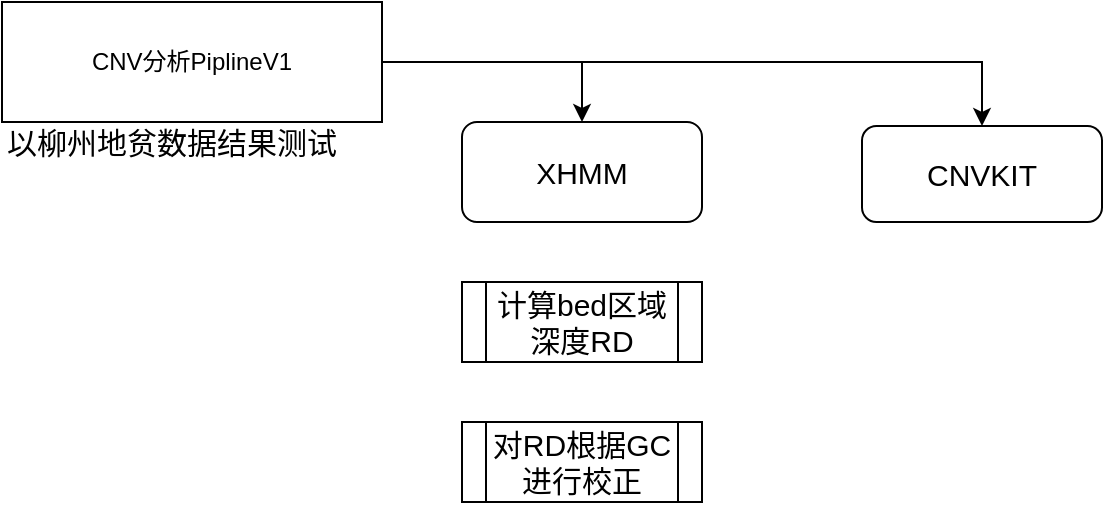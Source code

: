 <mxfile version="11.0.9" type="github"><diagram id="XfLMBU6vw0CT7Qtw44kI" name="Page-1"><mxGraphModel dx="1395" dy="747" grid="1" gridSize="10" guides="1" tooltips="1" connect="1" arrows="1" fold="1" page="1" pageScale="1" pageWidth="827" pageHeight="1169" math="0" shadow="0"><root><mxCell id="0"/><mxCell id="1" parent="0"/><mxCell id="RbOBUl6hCMNItc5p3pD6-6" style="edgeStyle=orthogonalEdgeStyle;rounded=0;orthogonalLoop=1;jettySize=auto;html=1;exitX=1;exitY=0.5;exitDx=0;exitDy=0;entryX=0.5;entryY=0;entryDx=0;entryDy=0;fontSize=15;" edge="1" parent="1" source="RbOBUl6hCMNItc5p3pD6-1" target="RbOBUl6hCMNItc5p3pD6-4"><mxGeometry relative="1" as="geometry"/></mxCell><mxCell id="RbOBUl6hCMNItc5p3pD6-7" style="edgeStyle=orthogonalEdgeStyle;rounded=0;orthogonalLoop=1;jettySize=auto;html=1;exitX=1;exitY=0.5;exitDx=0;exitDy=0;fontSize=15;" edge="1" parent="1" source="RbOBUl6hCMNItc5p3pD6-1" target="RbOBUl6hCMNItc5p3pD6-5"><mxGeometry relative="1" as="geometry"/></mxCell><mxCell id="RbOBUl6hCMNItc5p3pD6-1" value="CNV分析PiplineV1" style="rounded=0;whiteSpace=wrap;html=1;" vertex="1" parent="1"><mxGeometry x="10" y="20" width="190" height="60" as="geometry"/></mxCell><mxCell id="RbOBUl6hCMNItc5p3pD6-2" value="以柳州地贫数据结果测试" style="text;html=1;strokeColor=none;fillColor=none;align=center;verticalAlign=middle;whiteSpace=wrap;rounded=0;fontSize=15;" vertex="1" parent="1"><mxGeometry x="10" y="80" width="170" height="20" as="geometry"/></mxCell><mxCell id="RbOBUl6hCMNItc5p3pD6-4" value="XHMM" style="rounded=1;whiteSpace=wrap;html=1;fontSize=15;" vertex="1" parent="1"><mxGeometry x="240" y="80" width="120" height="50" as="geometry"/></mxCell><mxCell id="RbOBUl6hCMNItc5p3pD6-5" value="CNVKIT" style="rounded=1;whiteSpace=wrap;html=1;fontSize=15;" vertex="1" parent="1"><mxGeometry x="440" y="82" width="120" height="48" as="geometry"/></mxCell><mxCell id="RbOBUl6hCMNItc5p3pD6-8" value="计算bed区域深度RD" style="shape=process;whiteSpace=wrap;html=1;backgroundOutline=1;fontSize=15;" vertex="1" parent="1"><mxGeometry x="240" y="160" width="120" height="40" as="geometry"/></mxCell><mxCell id="RbOBUl6hCMNItc5p3pD6-9" value="对RD根据GC进行校正" style="shape=process;whiteSpace=wrap;html=1;backgroundOutline=1;fontSize=15;" vertex="1" parent="1"><mxGeometry x="240" y="230" width="120" height="40" as="geometry"/></mxCell></root></mxGraphModel></diagram></mxfile>